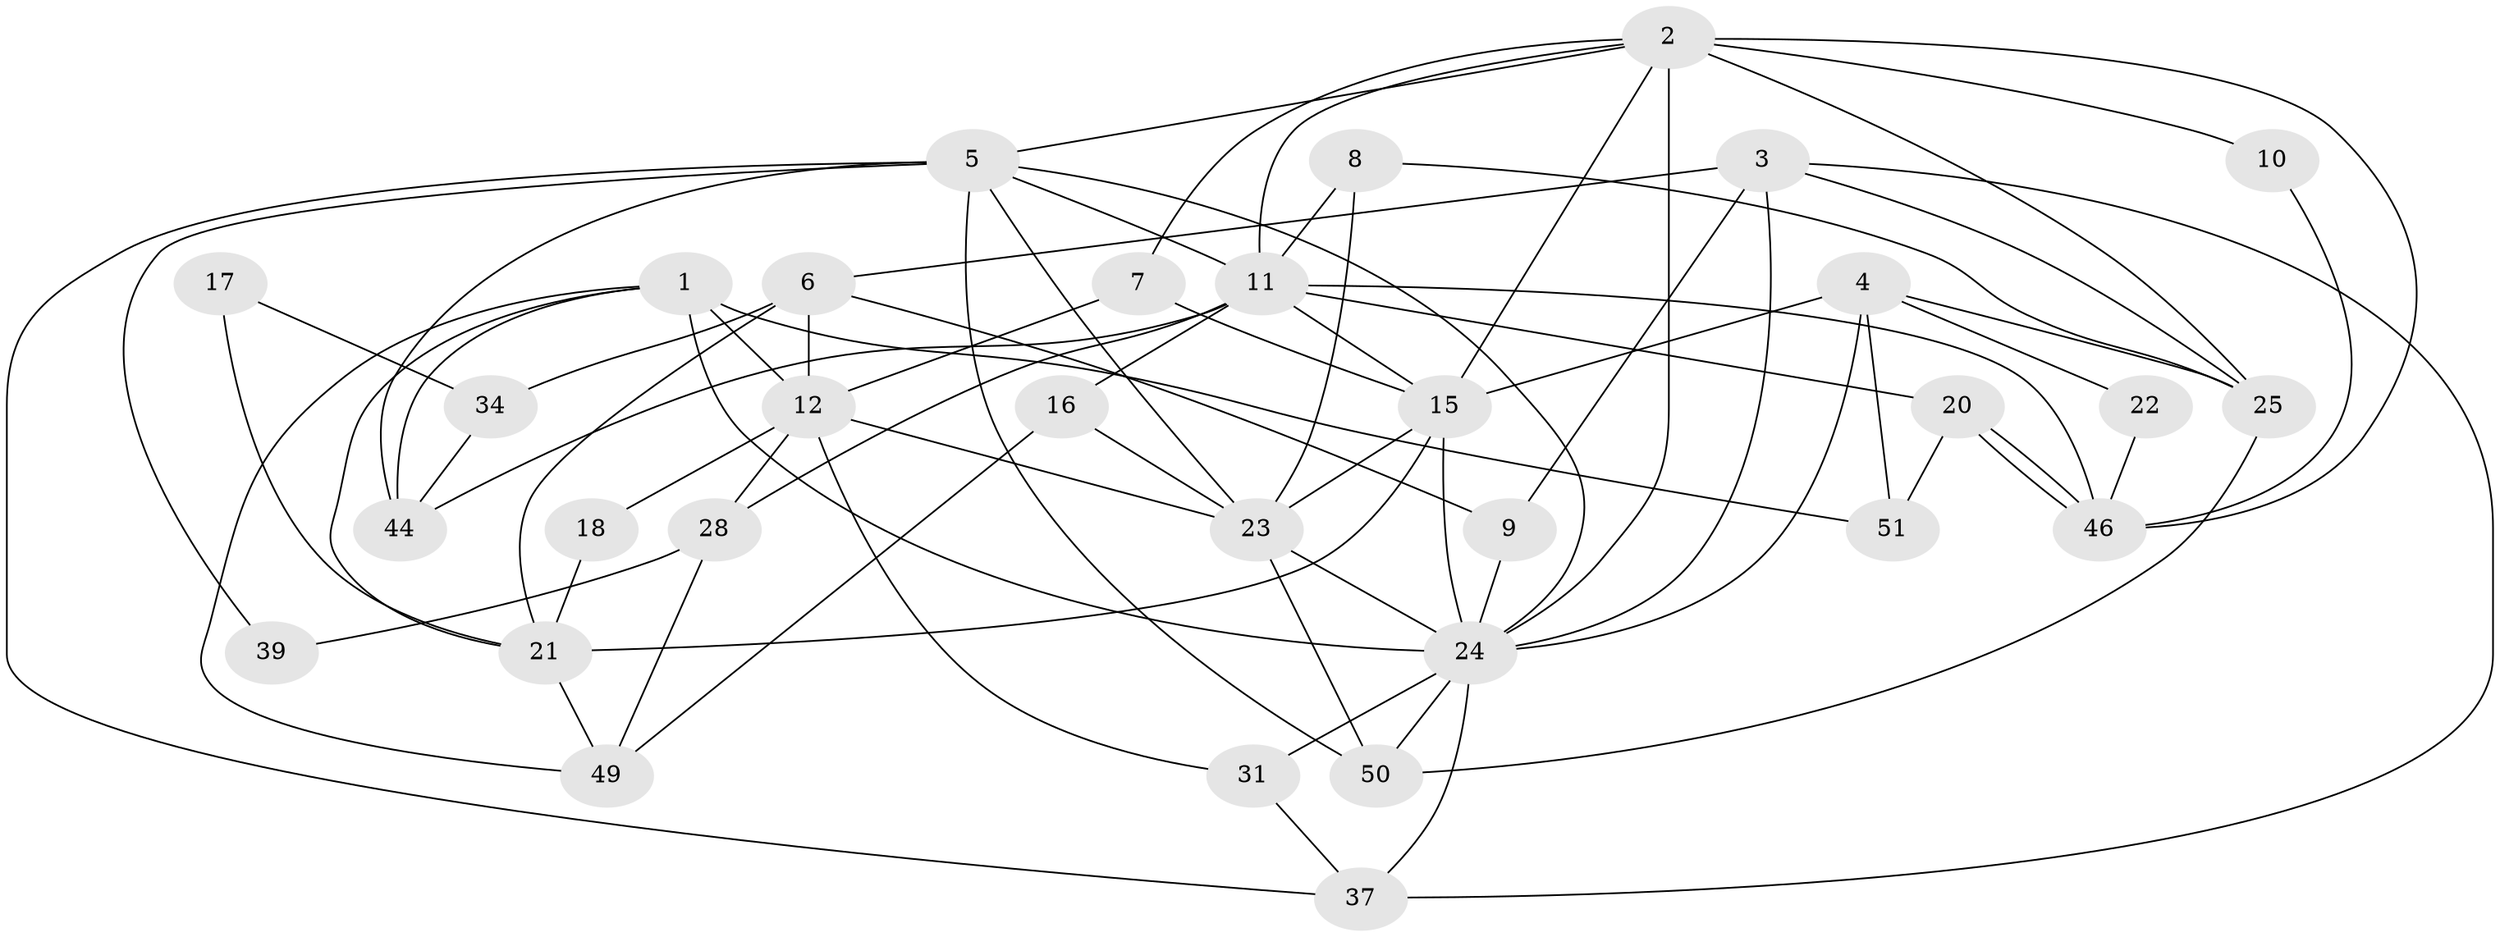 // original degree distribution, {7: 0.018518518518518517, 6: 0.12962962962962962, 3: 0.2962962962962963, 4: 0.24074074074074073, 5: 0.2037037037037037, 2: 0.1111111111111111}
// Generated by graph-tools (version 1.1) at 2025/18/03/04/25 18:18:38]
// undirected, 32 vertices, 75 edges
graph export_dot {
graph [start="1"]
  node [color=gray90,style=filled];
  1 [super="+43+14"];
  2 [super="+48"];
  3;
  4 [super="+30+47"];
  5 [super="+41+33"];
  6;
  7;
  8;
  9;
  10;
  11 [super="+13"];
  12 [super="+27+52+29"];
  15 [super="+19+42"];
  16;
  17;
  18;
  20;
  21 [super="+26"];
  22;
  23 [super="+32+36"];
  24 [super="+38+35"];
  25;
  28;
  31 [super="+53"];
  34;
  37;
  39;
  44;
  46;
  49;
  50;
  51;
  1 -- 51 [weight=2];
  1 -- 44;
  1 -- 24;
  1 -- 12 [weight=2];
  1 -- 49;
  1 -- 21;
  2 -- 25 [weight=2];
  2 -- 15;
  2 -- 46;
  2 -- 5;
  2 -- 11;
  2 -- 7;
  2 -- 24;
  2 -- 10;
  3 -- 9;
  3 -- 6;
  3 -- 25;
  3 -- 37;
  3 -- 24;
  4 -- 51;
  4 -- 24;
  4 -- 15;
  4 -- 25;
  4 -- 22;
  5 -- 24;
  5 -- 50;
  5 -- 39;
  5 -- 44;
  5 -- 37;
  5 -- 11;
  5 -- 23;
  6 -- 21;
  6 -- 9;
  6 -- 12;
  6 -- 34;
  7 -- 15;
  7 -- 12 [weight=2];
  8 -- 25;
  8 -- 11;
  8 -- 23;
  9 -- 24 [weight=2];
  10 -- 46;
  11 -- 46;
  11 -- 44;
  11 -- 15;
  11 -- 16;
  11 -- 20;
  11 -- 28;
  12 -- 18;
  12 -- 28;
  12 -- 23 [weight=2];
  12 -- 31;
  15 -- 21;
  15 -- 24 [weight=2];
  15 -- 23 [weight=2];
  16 -- 49;
  16 -- 23;
  17 -- 34;
  17 -- 21;
  18 -- 21;
  20 -- 46;
  20 -- 46;
  20 -- 51;
  21 -- 49;
  22 -- 46;
  23 -- 50;
  23 -- 24;
  24 -- 31;
  24 -- 37;
  24 -- 50;
  25 -- 50;
  28 -- 39;
  28 -- 49;
  31 -- 37;
  34 -- 44;
}
